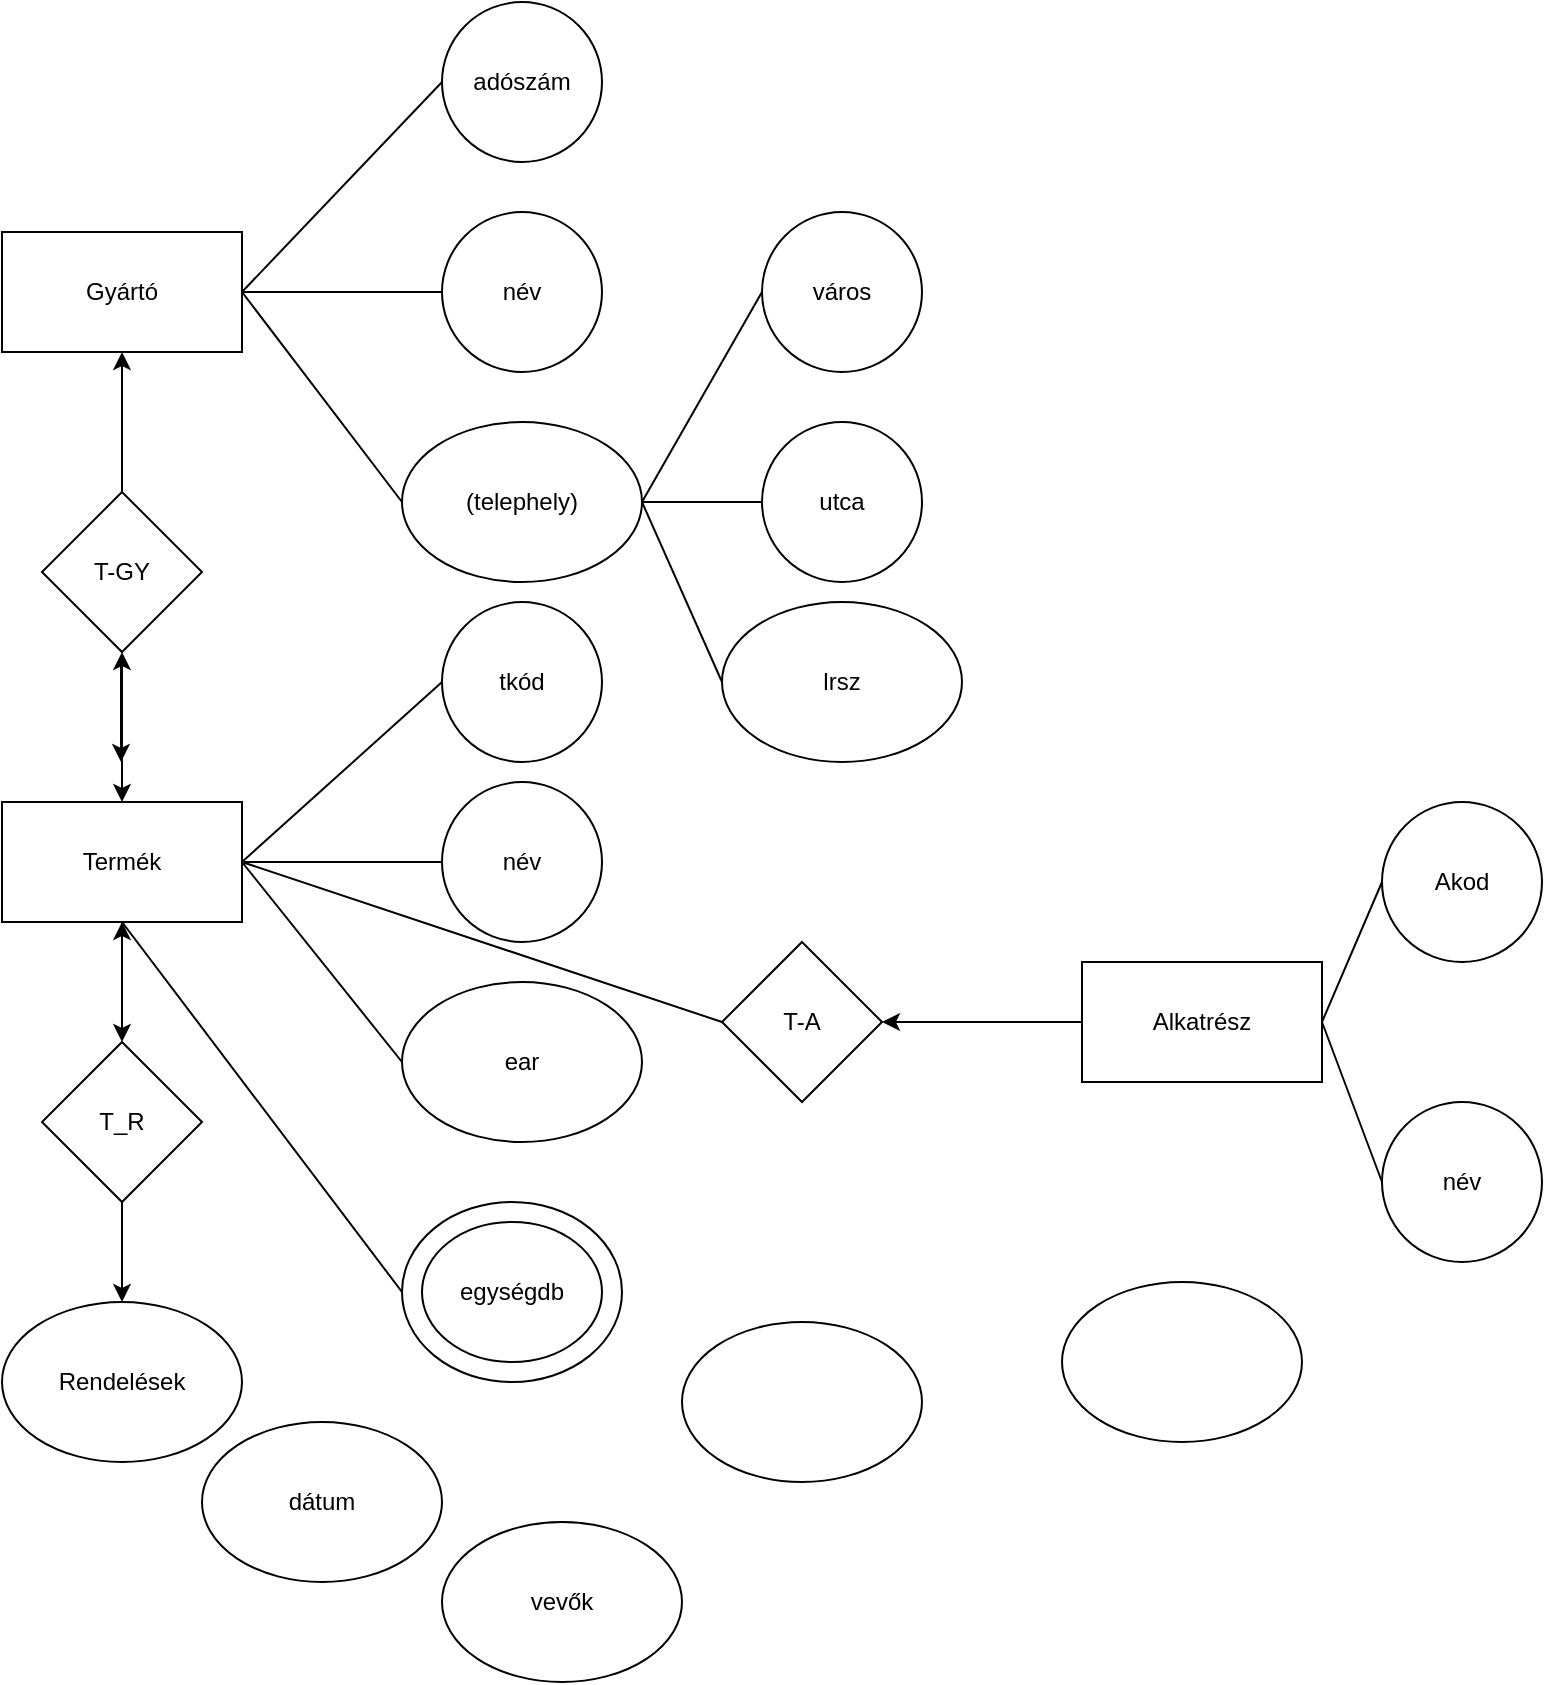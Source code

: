 <mxfile version="20.6.0" type="google"><diagram id="R2lEEEUBdFMjLlhIrx00" name="Page-1"><mxGraphModel dx="1033" dy="524" grid="1" gridSize="10" guides="1" tooltips="1" connect="1" arrows="1" fold="1" page="1" pageScale="1" pageWidth="850" pageHeight="1100" math="0" shadow="0" extFonts="Permanent Marker^https://fonts.googleapis.com/css?family=Permanent+Marker"><root><mxCell id="0"/><mxCell id="1" parent="0"/><mxCell id="cgBe0wFZZGXKG7lsBWDY-60" value="Gyártó" style="rounded=0;whiteSpace=wrap;html=1;" parent="1" vertex="1"><mxGeometry x="80" y="125" width="120" height="60" as="geometry"/></mxCell><mxCell id="cgBe0wFZZGXKG7lsBWDY-61" value="Termék" style="rounded=0;whiteSpace=wrap;html=1;" parent="1" vertex="1"><mxGeometry x="80" y="410" width="120" height="60" as="geometry"/></mxCell><mxCell id="cgBe0wFZZGXKG7lsBWDY-62" style="edgeStyle=orthogonalEdgeStyle;rounded=0;orthogonalLoop=1;jettySize=auto;html=1;exitX=0.5;exitY=0;exitDx=0;exitDy=0;entryX=0.5;entryY=1;entryDx=0;entryDy=0;" parent="1" source="cgBe0wFZZGXKG7lsBWDY-63" target="cgBe0wFZZGXKG7lsBWDY-60" edge="1"><mxGeometry relative="1" as="geometry"><mxPoint x="140" y="190" as="targetPoint"/></mxGeometry></mxCell><mxCell id="cgBe0wFZZGXKG7lsBWDY-63" value="T-GY" style="rhombus;whiteSpace=wrap;html=1;" parent="1" vertex="1"><mxGeometry x="100" y="255" width="80" height="80" as="geometry"/></mxCell><mxCell id="cgBe0wFZZGXKG7lsBWDY-64" value="" style="endArrow=classic;startArrow=classic;html=1;rounded=0;entryX=0.5;entryY=1;entryDx=0;entryDy=0;exitX=0.5;exitY=0;exitDx=0;exitDy=0;" parent="1" source="cgBe0wFZZGXKG7lsBWDY-61" target="cgBe0wFZZGXKG7lsBWDY-63" edge="1"><mxGeometry width="50" height="50" relative="1" as="geometry"><mxPoint x="410" y="440" as="sourcePoint"/><mxPoint x="460" y="390" as="targetPoint"/></mxGeometry></mxCell><mxCell id="cgBe0wFZZGXKG7lsBWDY-65" value="tkód&lt;br&gt;" style="ellipse;whiteSpace=wrap;html=1;" parent="1" vertex="1"><mxGeometry x="300" y="310" width="80" height="80" as="geometry"/></mxCell><mxCell id="cgBe0wFZZGXKG7lsBWDY-66" value="név" style="ellipse;whiteSpace=wrap;html=1;" parent="1" vertex="1"><mxGeometry x="300" y="115" width="80" height="80" as="geometry"/></mxCell><mxCell id="cgBe0wFZZGXKG7lsBWDY-67" value="ear" style="ellipse;whiteSpace=wrap;html=1;" parent="1" vertex="1"><mxGeometry x="280" y="500" width="120" height="80" as="geometry"/></mxCell><mxCell id="cgBe0wFZZGXKG7lsBWDY-68" value="(telephely)" style="ellipse;whiteSpace=wrap;html=1;" parent="1" vertex="1"><mxGeometry x="280" y="220" width="120" height="80" as="geometry"/></mxCell><mxCell id="cgBe0wFZZGXKG7lsBWDY-69" value="adószám" style="ellipse;whiteSpace=wrap;html=1;" parent="1" vertex="1"><mxGeometry x="300" y="10" width="80" height="80" as="geometry"/></mxCell><mxCell id="cgBe0wFZZGXKG7lsBWDY-70" value="név" style="ellipse;whiteSpace=wrap;html=1;" parent="1" vertex="1"><mxGeometry x="300" y="400" width="80" height="80" as="geometry"/></mxCell><mxCell id="cgBe0wFZZGXKG7lsBWDY-71" value="" style="endArrow=none;html=1;rounded=0;exitX=1;exitY=0.5;exitDx=0;exitDy=0;entryX=0;entryY=0.5;entryDx=0;entryDy=0;" parent="1" source="cgBe0wFZZGXKG7lsBWDY-60" target="cgBe0wFZZGXKG7lsBWDY-69" edge="1"><mxGeometry width="50" height="50" relative="1" as="geometry"><mxPoint x="410" y="440" as="sourcePoint"/><mxPoint x="460" y="390" as="targetPoint"/></mxGeometry></mxCell><mxCell id="cgBe0wFZZGXKG7lsBWDY-72" value="" style="endArrow=none;html=1;rounded=0;entryX=1;entryY=0.5;entryDx=0;entryDy=0;exitX=0;exitY=0.5;exitDx=0;exitDy=0;" parent="1" source="cgBe0wFZZGXKG7lsBWDY-66" target="cgBe0wFZZGXKG7lsBWDY-60" edge="1"><mxGeometry width="50" height="50" relative="1" as="geometry"><mxPoint x="410" y="440" as="sourcePoint"/><mxPoint x="460" y="390" as="targetPoint"/></mxGeometry></mxCell><mxCell id="cgBe0wFZZGXKG7lsBWDY-73" value="" style="endArrow=none;html=1;rounded=0;entryX=1;entryY=0.5;entryDx=0;entryDy=0;exitX=0;exitY=0.5;exitDx=0;exitDy=0;" parent="1" source="cgBe0wFZZGXKG7lsBWDY-68" target="cgBe0wFZZGXKG7lsBWDY-60" edge="1"><mxGeometry width="50" height="50" relative="1" as="geometry"><mxPoint x="410" y="440" as="sourcePoint"/><mxPoint x="460" y="390" as="targetPoint"/></mxGeometry></mxCell><mxCell id="cgBe0wFZZGXKG7lsBWDY-74" value="" style="endArrow=classic;html=1;rounded=0;" parent="1" edge="1"><mxGeometry width="50" height="50" relative="1" as="geometry"><mxPoint x="139.5" y="340" as="sourcePoint"/><mxPoint x="139.5" y="390" as="targetPoint"/></mxGeometry></mxCell><mxCell id="cgBe0wFZZGXKG7lsBWDY-75" value="" style="endArrow=none;html=1;rounded=0;exitX=0;exitY=0.5;exitDx=0;exitDy=0;entryX=1;entryY=0.5;entryDx=0;entryDy=0;" parent="1" source="cgBe0wFZZGXKG7lsBWDY-65" target="cgBe0wFZZGXKG7lsBWDY-61" edge="1"><mxGeometry width="50" height="50" relative="1" as="geometry"><mxPoint x="410" y="440" as="sourcePoint"/><mxPoint x="460" y="390" as="targetPoint"/></mxGeometry></mxCell><mxCell id="cgBe0wFZZGXKG7lsBWDY-76" value="" style="endArrow=none;html=1;rounded=0;exitX=1;exitY=0.5;exitDx=0;exitDy=0;entryX=0;entryY=0.5;entryDx=0;entryDy=0;" parent="1" source="cgBe0wFZZGXKG7lsBWDY-61" target="cgBe0wFZZGXKG7lsBWDY-70" edge="1"><mxGeometry width="50" height="50" relative="1" as="geometry"><mxPoint x="410" y="440" as="sourcePoint"/><mxPoint x="460" y="390" as="targetPoint"/></mxGeometry></mxCell><mxCell id="cgBe0wFZZGXKG7lsBWDY-77" value="" style="endArrow=none;html=1;rounded=0;exitX=1;exitY=0.5;exitDx=0;exitDy=0;entryX=0;entryY=0.5;entryDx=0;entryDy=0;" parent="1" source="cgBe0wFZZGXKG7lsBWDY-61" target="cgBe0wFZZGXKG7lsBWDY-67" edge="1"><mxGeometry width="50" height="50" relative="1" as="geometry"><mxPoint x="410" y="440" as="sourcePoint"/><mxPoint x="460" y="390" as="targetPoint"/></mxGeometry></mxCell><mxCell id="cgBe0wFZZGXKG7lsBWDY-78" value="lrsz" style="ellipse;whiteSpace=wrap;html=1;" parent="1" vertex="1"><mxGeometry x="440" y="310" width="120" height="80" as="geometry"/></mxCell><mxCell id="cgBe0wFZZGXKG7lsBWDY-79" value="utca" style="ellipse;whiteSpace=wrap;html=1;" parent="1" vertex="1"><mxGeometry x="460" y="220" width="80" height="80" as="geometry"/></mxCell><mxCell id="cgBe0wFZZGXKG7lsBWDY-80" value="város" style="ellipse;whiteSpace=wrap;html=1;" parent="1" vertex="1"><mxGeometry x="460" y="115" width="80" height="80" as="geometry"/></mxCell><mxCell id="cgBe0wFZZGXKG7lsBWDY-81" value="" style="endArrow=none;html=1;rounded=0;exitX=1;exitY=0.5;exitDx=0;exitDy=0;entryX=0;entryY=0.5;entryDx=0;entryDy=0;" parent="1" source="cgBe0wFZZGXKG7lsBWDY-68" target="cgBe0wFZZGXKG7lsBWDY-80" edge="1"><mxGeometry width="50" height="50" relative="1" as="geometry"><mxPoint x="410" y="440" as="sourcePoint"/><mxPoint x="460" y="390" as="targetPoint"/></mxGeometry></mxCell><mxCell id="cgBe0wFZZGXKG7lsBWDY-82" value="" style="endArrow=none;html=1;rounded=0;entryX=0;entryY=0.5;entryDx=0;entryDy=0;exitX=1;exitY=0.5;exitDx=0;exitDy=0;" parent="1" source="cgBe0wFZZGXKG7lsBWDY-68" target="cgBe0wFZZGXKG7lsBWDY-79" edge="1"><mxGeometry width="50" height="50" relative="1" as="geometry"><mxPoint x="410" y="440" as="sourcePoint"/><mxPoint x="460" y="390" as="targetPoint"/></mxGeometry></mxCell><mxCell id="cgBe0wFZZGXKG7lsBWDY-83" value="" style="endArrow=none;html=1;rounded=0;exitX=0;exitY=0.5;exitDx=0;exitDy=0;entryX=1;entryY=0.5;entryDx=0;entryDy=0;" parent="1" source="cgBe0wFZZGXKG7lsBWDY-78" target="cgBe0wFZZGXKG7lsBWDY-68" edge="1"><mxGeometry width="50" height="50" relative="1" as="geometry"><mxPoint x="410" y="440" as="sourcePoint"/><mxPoint x="460" y="390" as="targetPoint"/></mxGeometry></mxCell><mxCell id="cgBe0wFZZGXKG7lsBWDY-84" value="" style="ellipse;whiteSpace=wrap;html=1;" parent="1" vertex="1"><mxGeometry x="280" y="610" width="110" height="90" as="geometry"/></mxCell><mxCell id="cgBe0wFZZGXKG7lsBWDY-85" value="" style="endArrow=none;html=1;rounded=0;exitX=0.5;exitY=1;exitDx=0;exitDy=0;entryX=0;entryY=0.5;entryDx=0;entryDy=0;" parent="1" source="cgBe0wFZZGXKG7lsBWDY-61" target="cgBe0wFZZGXKG7lsBWDY-84" edge="1"><mxGeometry width="50" height="50" relative="1" as="geometry"><mxPoint x="410" y="400" as="sourcePoint"/><mxPoint x="460" y="350" as="targetPoint"/></mxGeometry></mxCell><mxCell id="cgBe0wFZZGXKG7lsBWDY-86" value="egységdb" style="ellipse;whiteSpace=wrap;html=1;" parent="1" vertex="1"><mxGeometry x="290" y="620" width="90" height="70" as="geometry"/></mxCell><mxCell id="cgBe0wFZZGXKG7lsBWDY-87" value="T-A" style="rhombus;whiteSpace=wrap;html=1;" parent="1" vertex="1"><mxGeometry x="440" y="480" width="80" height="80" as="geometry"/></mxCell><mxCell id="cgBe0wFZZGXKG7lsBWDY-88" value="Alkatrész" style="whiteSpace=wrap;html=1;" parent="1" vertex="1"><mxGeometry x="620" y="490" width="120" height="60" as="geometry"/></mxCell><mxCell id="cgBe0wFZZGXKG7lsBWDY-89" value="" style="endArrow=none;html=1;rounded=0;exitX=0;exitY=0.5;exitDx=0;exitDy=0;" parent="1" source="cgBe0wFZZGXKG7lsBWDY-87" edge="1"><mxGeometry width="50" height="50" relative="1" as="geometry"><mxPoint x="420" y="400" as="sourcePoint"/><mxPoint x="200" y="440" as="targetPoint"/></mxGeometry></mxCell><mxCell id="cgBe0wFZZGXKG7lsBWDY-90" value="" style="endArrow=classic;html=1;rounded=0;exitX=0;exitY=0.5;exitDx=0;exitDy=0;entryX=1;entryY=0.5;entryDx=0;entryDy=0;" parent="1" source="cgBe0wFZZGXKG7lsBWDY-88" target="cgBe0wFZZGXKG7lsBWDY-87" edge="1"><mxGeometry width="50" height="50" relative="1" as="geometry"><mxPoint x="149.5" y="350" as="sourcePoint"/><mxPoint x="149.5" y="400" as="targetPoint"/></mxGeometry></mxCell><mxCell id="cgBe0wFZZGXKG7lsBWDY-91" value="Akod" style="ellipse;whiteSpace=wrap;html=1;" parent="1" vertex="1"><mxGeometry x="770" y="410" width="80" height="80" as="geometry"/></mxCell><mxCell id="cgBe0wFZZGXKG7lsBWDY-92" value="név" style="ellipse;whiteSpace=wrap;html=1;" parent="1" vertex="1"><mxGeometry x="770" y="560" width="80" height="80" as="geometry"/></mxCell><mxCell id="cgBe0wFZZGXKG7lsBWDY-93" value="" style="endArrow=none;html=1;rounded=0;exitX=0;exitY=0.5;exitDx=0;exitDy=0;entryX=1;entryY=0.5;entryDx=0;entryDy=0;" parent="1" source="cgBe0wFZZGXKG7lsBWDY-91" target="cgBe0wFZZGXKG7lsBWDY-88" edge="1"><mxGeometry width="50" height="50" relative="1" as="geometry"><mxPoint x="410" y="380" as="sourcePoint"/><mxPoint x="460" y="330" as="targetPoint"/></mxGeometry></mxCell><mxCell id="cgBe0wFZZGXKG7lsBWDY-94" value="" style="endArrow=none;html=1;rounded=0;exitX=0;exitY=0.5;exitDx=0;exitDy=0;entryX=1;entryY=0.5;entryDx=0;entryDy=0;" parent="1" source="cgBe0wFZZGXKG7lsBWDY-92" target="cgBe0wFZZGXKG7lsBWDY-88" edge="1"><mxGeometry width="50" height="50" relative="1" as="geometry"><mxPoint x="410" y="380" as="sourcePoint"/><mxPoint x="460" y="330" as="targetPoint"/></mxGeometry></mxCell><mxCell id="cgBe0wFZZGXKG7lsBWDY-95" value="Rendelések" style="ellipse;whiteSpace=wrap;html=1;" parent="1" vertex="1"><mxGeometry x="80" y="660" width="120" height="80" as="geometry"/></mxCell><mxCell id="cgBe0wFZZGXKG7lsBWDY-96" value="T_R" style="rhombus;whiteSpace=wrap;html=1;" parent="1" vertex="1"><mxGeometry x="100" y="530" width="80" height="80" as="geometry"/></mxCell><mxCell id="cgBe0wFZZGXKG7lsBWDY-97" value="" style="endArrow=classic;html=1;rounded=0;exitX=0.5;exitY=1;exitDx=0;exitDy=0;entryX=0.5;entryY=0;entryDx=0;entryDy=0;" parent="1" source="cgBe0wFZZGXKG7lsBWDY-96" target="cgBe0wFZZGXKG7lsBWDY-95" edge="1"><mxGeometry width="50" height="50" relative="1" as="geometry"><mxPoint x="400" y="550" as="sourcePoint"/><mxPoint x="450" y="500" as="targetPoint"/></mxGeometry></mxCell><mxCell id="cgBe0wFZZGXKG7lsBWDY-99" value="" style="endArrow=classic;startArrow=classic;html=1;rounded=0;exitX=0.5;exitY=1;exitDx=0;exitDy=0;entryX=0.5;entryY=0;entryDx=0;entryDy=0;" parent="1" source="cgBe0wFZZGXKG7lsBWDY-61" target="cgBe0wFZZGXKG7lsBWDY-96" edge="1"><mxGeometry width="50" height="50" relative="1" as="geometry"><mxPoint x="400" y="450" as="sourcePoint"/><mxPoint x="450" y="400" as="targetPoint"/></mxGeometry></mxCell><mxCell id="cgBe0wFZZGXKG7lsBWDY-100" value="dátum" style="ellipse;whiteSpace=wrap;html=1;" parent="1" vertex="1"><mxGeometry x="180" y="720" width="120" height="80" as="geometry"/></mxCell><mxCell id="cgBe0wFZZGXKG7lsBWDY-101" value="vevők" style="ellipse;whiteSpace=wrap;html=1;" parent="1" vertex="1"><mxGeometry x="300" y="770" width="120" height="80" as="geometry"/></mxCell><mxCell id="cgBe0wFZZGXKG7lsBWDY-102" value="" style="ellipse;whiteSpace=wrap;html=1;" parent="1" vertex="1"><mxGeometry x="420" y="670" width="120" height="80" as="geometry"/></mxCell><mxCell id="cgBe0wFZZGXKG7lsBWDY-103" value="" style="ellipse;whiteSpace=wrap;html=1;" parent="1" vertex="1"><mxGeometry x="610" y="650" width="120" height="80" as="geometry"/></mxCell></root></mxGraphModel></diagram></mxfile>